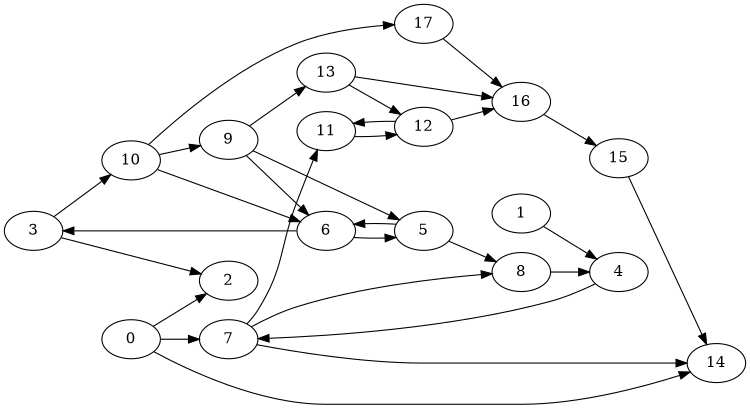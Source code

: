 digraph G {
	rankdir=LR size=5
	0
	1
	2
	3
	4
	5
	6
	7
	8
	9
	10
	11
	12
	13
	14
	15
	16
	17
	0 -> 2
	0 -> 7
	0 -> 14
	7 -> 8
	7 -> 11
	7 -> 14
	1 -> 4
	4 -> 7
	3 -> 2
	3 -> 10
	10 -> 6
	10 -> 9
	10 -> 17
	5 -> 6
	5 -> 8
	6 -> 3
	6 -> 5
	8 -> 4
	11 -> 12
	9 -> 5
	9 -> 6
	9 -> 13
	13 -> 12
	13 -> 16
	17 -> 16
	12 -> 11
	12 -> 16
	16 -> 15
	15 -> 14
}
